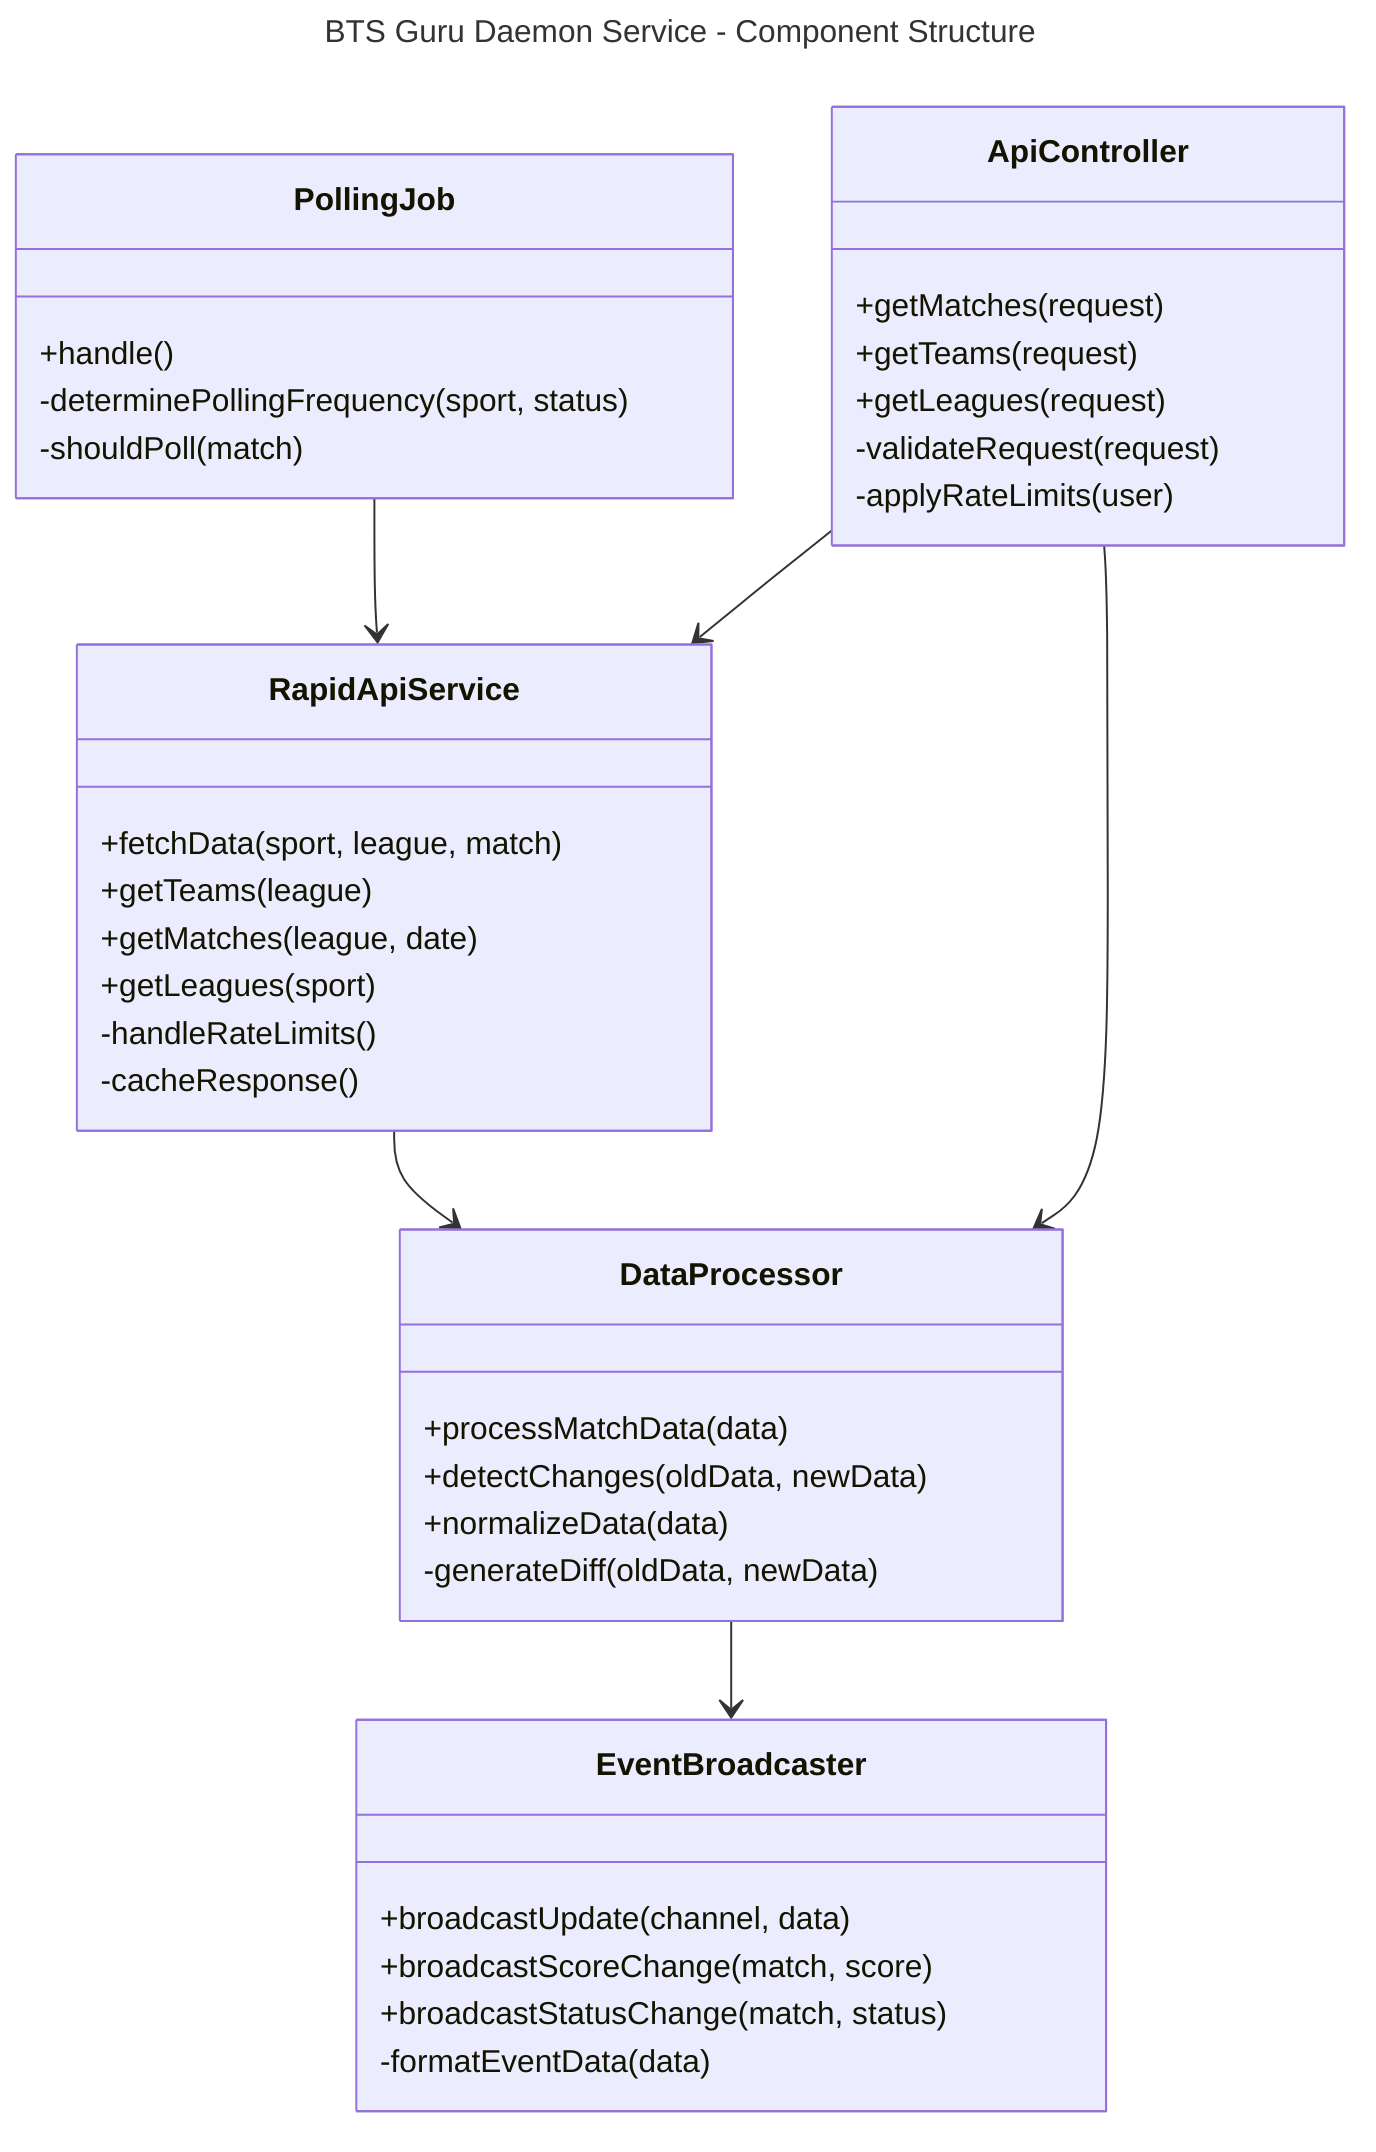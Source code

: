 ---
title: BTS Guru Daemon Service - Component Structure
---
classDiagram
    class RapidApiService {
        +fetchData(sport, league, match)
        +getTeams(league)
        +getMatches(league, date)
        +getLeagues(sport)
        -handleRateLimits()
        -cacheResponse()
    }
    
    class DataProcessor {
        +processMatchData(data)
        +detectChanges(oldData, newData)
        +normalizeData(data)
        -generateDiff(oldData, newData)
    }
    
    class EventBroadcaster {
        +broadcastUpdate(channel, data)
        +broadcastScoreChange(match, score)
        +broadcastStatusChange(match, status)
        -formatEventData(data)
    }
    
    class ApiController {
        +getMatches(request)
        +getTeams(request)
        +getLeagues(request)
        -validateRequest(request)
        -applyRateLimits(user)
    }
    
    class PollingJob {
        +handle()
        -determinePollingFrequency(sport, status)
        -shouldPoll(match)
    }
    
    RapidApiService --> DataProcessor
    DataProcessor --> EventBroadcaster
    PollingJob --> RapidApiService
    ApiController --> RapidApiService
    ApiController --> DataProcessor